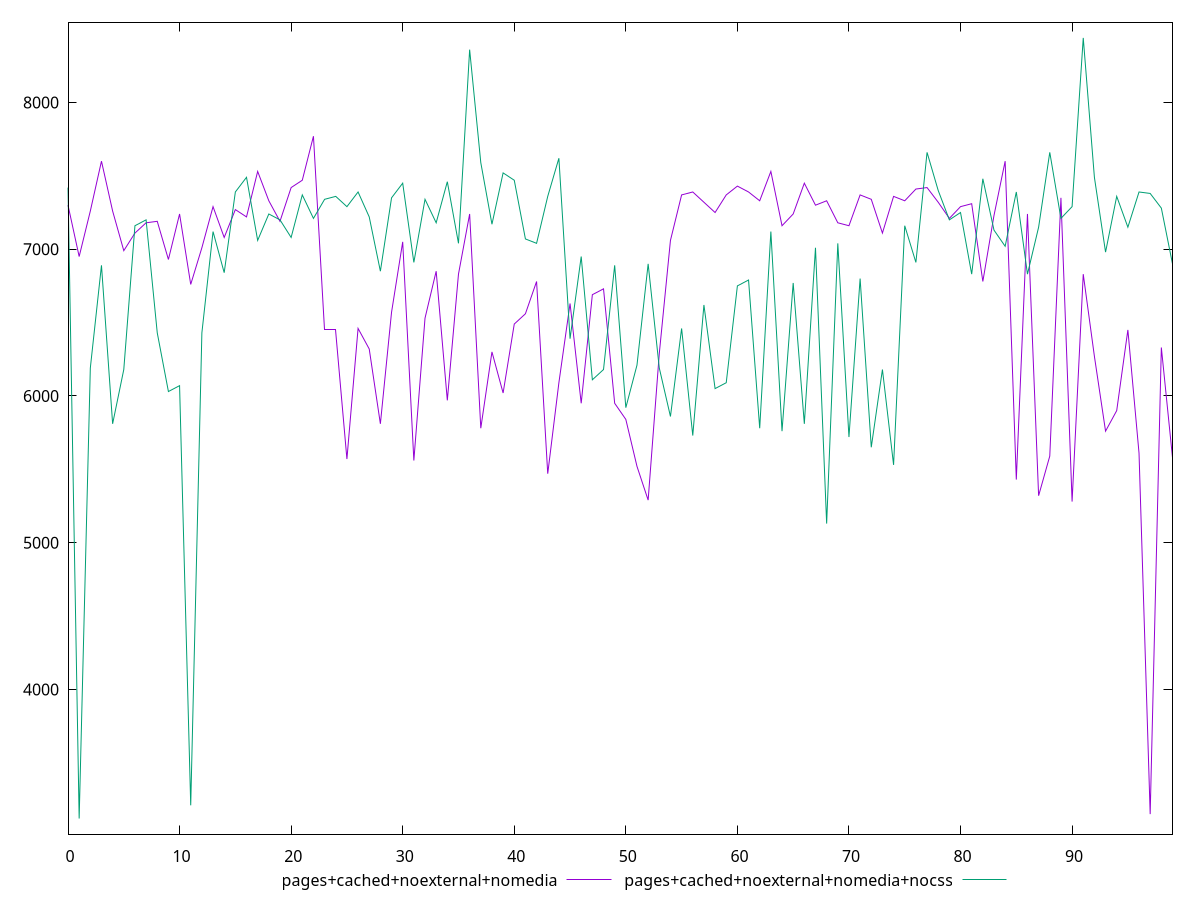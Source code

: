 reset

$pagesCachedNoexternalNomedia <<EOF
0 7300
1 6950
2 7260
3 7600
4 7260
5 6990
6 7110
7 7180
8 7190
9 6930
10 7240
11 6760
12 7010
13 7290
14 7080
15 7270
16 7220
17 7530
18 7330
19 7190
20 7420
21 7470
22 7770
23 6450
24 6450
25 5570
26 6460
27 6320
28 5810
29 6570
30 7050
31 5560
32 6530
33 6850
34 5970
35 6830
36 7240
37 5780
38 6300
39 6020
40 6490
41 6560
42 6780
43 5470
44 6090
45 6630
46 5950
47 6690
48 6730
49 5950
50 5840
51 5520
52 5290
53 6290
54 7060
55 7370
56 7390
57 7320
58 7250
59 7370
60 7430
61 7390
62 7330
63 7530
64 7160
65 7240
66 7450
67 7300
68 7330
69 7180
70 7160
71 7370
72 7340
73 7110
74 7360
75 7330
76 7410
77 7420
78 7320
79 7210
80 7290
81 7310
82 6780
83 7230
84 7600
85 5430
86 7240
87 5320
88 5590
89 7350
90 5280
91 6830
92 6270
93 5760
94 5900
95 6450
96 5610
97 3150
98 6330
99 5580
EOF

$pagesCachedNoexternalNomediaNocss <<EOF
0 7420
1 3120
2 6190
3 6890
4 5810
5 6180
6 7160
7 7200
8 6430
9 6030
10 6070
11 3210
12 6430
13 7120
14 6840
15 7390
16 7490
17 7060
18 7240
19 7200
20 7080
21 7370
22 7210
23 7340
24 7360
25 7290
26 7390
27 7220
28 6850
29 7350
30 7450
31 6910
32 7340
33 7180
34 7460
35 7040
36 8360
37 7590
38 7170
39 7520
40 7470
41 7070
42 7040
43 7360
44 7620
45 6390
46 6950
47 6110
48 6180
49 6890
50 5920
51 6210
52 6900
53 6190
54 5860
55 6460
56 5730
57 6620
58 6050
59 6090
60 6750
61 6790
62 5780
63 7120
64 5760
65 6770
66 5810
67 7010
68 5130
69 7040
70 5720
71 6800
72 5650
73 6180
74 5530
75 7160
76 6910
77 7660
78 7400
79 7200
80 7250
81 6830
82 7480
83 7130
84 7020
85 7390
86 6830
87 7150
88 7660
89 7210
90 7290
91 8440
92 7490
93 6980
94 7360
95 7150
96 7390
97 7380
98 7280
99 6900
EOF

set key outside below
set xrange [0:99]
set yrange [3013.6:8546.4]
set trange [3013.6:8546.4]
set terminal svg size 640, 520 enhanced background rgb 'white'
set output "reprap/unused-javascript/comparison/line/3_vs_4.svg"

plot $pagesCachedNoexternalNomedia title "pages+cached+noexternal+nomedia" with line, \
     $pagesCachedNoexternalNomediaNocss title "pages+cached+noexternal+nomedia+nocss" with line

reset
